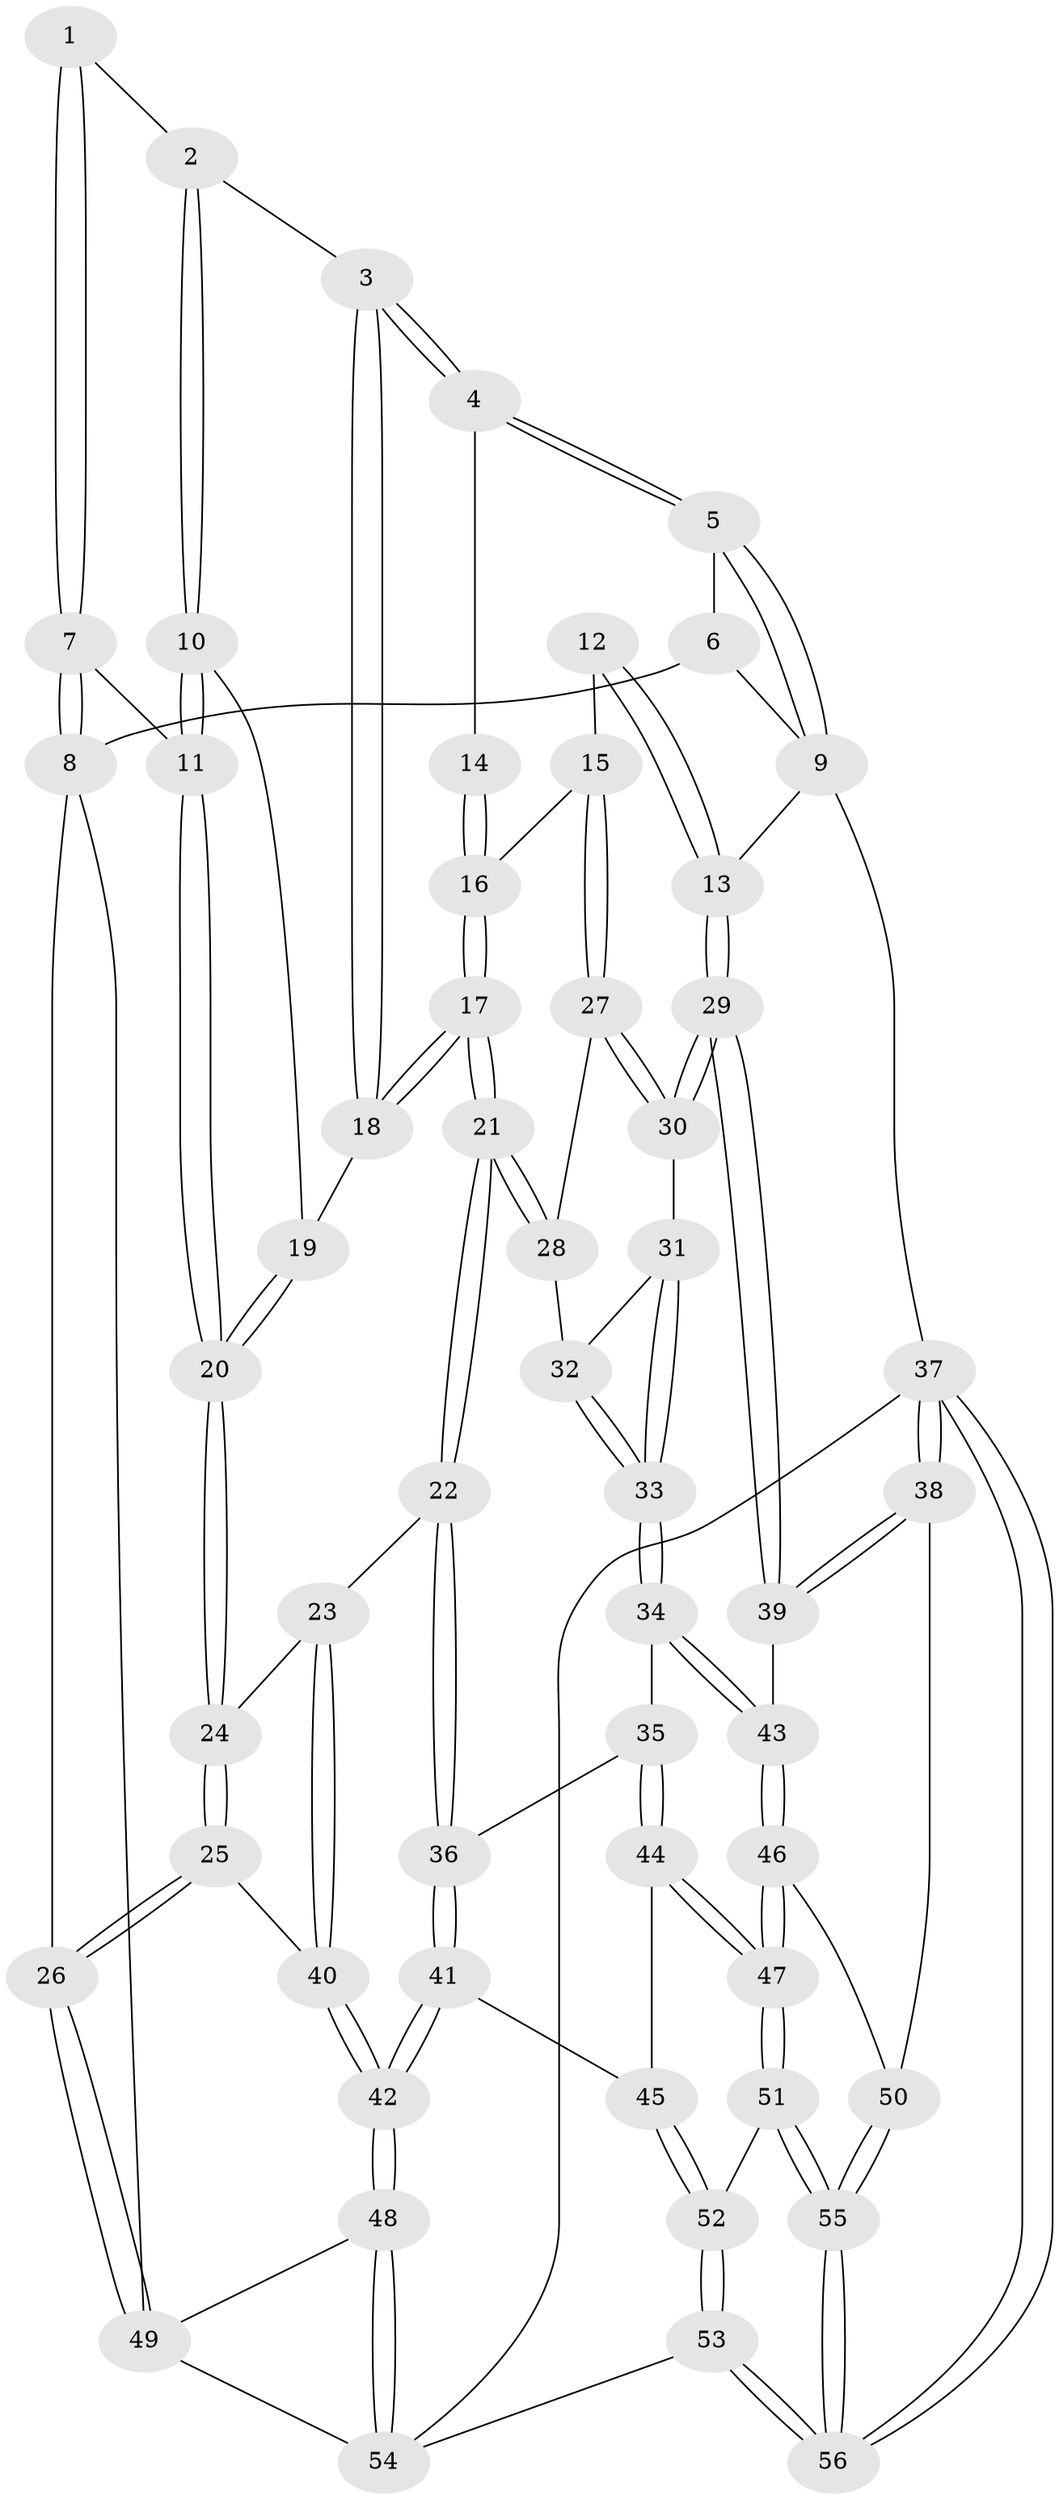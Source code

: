 // Generated by graph-tools (version 1.1) at 2025/27/03/15/25 16:27:57]
// undirected, 56 vertices, 136 edges
graph export_dot {
graph [start="1"]
  node [color=gray90,style=filled];
  1 [pos="+0.18677652092609595+0"];
  2 [pos="+0.3748359232138206+0.14776801359721362"];
  3 [pos="+0.5506109204846923+0.11607604883229963"];
  4 [pos="+0.5859096981401563+0.06139729985042093"];
  5 [pos="+0.5608223707646065+0"];
  6 [pos="+0.17406232745127007+0"];
  7 [pos="+0.1428927600194175+0.25796373992795135"];
  8 [pos="+0+0.40226370217100405"];
  9 [pos="+1+0"];
  10 [pos="+0.2628232671468892+0.22928346606104888"];
  11 [pos="+0.20132211413759807+0.262126357898276"];
  12 [pos="+0.912028377287729+0.09635564978039583"];
  13 [pos="+1+0"];
  14 [pos="+0.7346282040070033+0.1411017129282165"];
  15 [pos="+0.8720535091512677+0.34806023225436633"];
  16 [pos="+0.7846865522329703+0.2753870274725031"];
  17 [pos="+0.6203694516235361+0.39296922735527856"];
  18 [pos="+0.5383308004286984+0.18219348217759485"];
  19 [pos="+0.4685557673010675+0.25919107613047565"];
  20 [pos="+0.3901967348876311+0.37736088271561563"];
  21 [pos="+0.6160791259114475+0.43759832050063363"];
  22 [pos="+0.566821972975889+0.4936572978691896"];
  23 [pos="+0.42540287753485884+0.4532070808682321"];
  24 [pos="+0.40630826361299566+0.44052437395934607"];
  25 [pos="+0.1748629901365229+0.5714597159136905"];
  26 [pos="+0+0.5618231795467608"];
  27 [pos="+0.8794113792507555+0.3562341322257767"];
  28 [pos="+0.765238133441985+0.46040864002144855"];
  29 [pos="+1+0.4152936515805008"];
  30 [pos="+1+0.4128572525623083"];
  31 [pos="+0.8977343386494436+0.5321980633387383"];
  32 [pos="+0.7707362925520127+0.4785349736206006"];
  33 [pos="+0.7853171434308409+0.6356724664029204"];
  34 [pos="+0.7773325806231663+0.660602121893894"];
  35 [pos="+0.7115672539640204+0.6558703851812212"];
  36 [pos="+0.581976879741264+0.5808160261848182"];
  37 [pos="+1+1"];
  38 [pos="+1+0.7686901713360054"];
  39 [pos="+1+0.5104850459003695"];
  40 [pos="+0.38025135232335433+0.69505955071209"];
  41 [pos="+0.4529062614820586+0.7380237141212438"];
  42 [pos="+0.4254148118523771+0.7468223888333303"];
  43 [pos="+0.8167214432693507+0.7047752774492028"];
  44 [pos="+0.6368008071967216+0.772475623670355"];
  45 [pos="+0.5829530645204375+0.8011002580987496"];
  46 [pos="+0.8235190679889368+0.7302930958098962"];
  47 [pos="+0.7483707416392937+0.8448379374620679"];
  48 [pos="+0.2898041631926186+1"];
  49 [pos="+0+0.6089207576002688"];
  50 [pos="+0.9183949424670986+0.8054935603610415"];
  51 [pos="+0.7366321700250223+0.8961916107397109"];
  52 [pos="+0.6148633429577617+0.8932700545318628"];
  53 [pos="+0.41067726174907865+1"];
  54 [pos="+0.3105081798567585+1"];
  55 [pos="+0.8551234625107722+1"];
  56 [pos="+0.8872548555511659+1"];
  1 -- 2;
  1 -- 7;
  1 -- 7;
  2 -- 3;
  2 -- 10;
  2 -- 10;
  3 -- 4;
  3 -- 4;
  3 -- 18;
  3 -- 18;
  4 -- 5;
  4 -- 5;
  4 -- 14;
  5 -- 6;
  5 -- 9;
  5 -- 9;
  6 -- 8;
  6 -- 9;
  7 -- 8;
  7 -- 8;
  7 -- 11;
  8 -- 26;
  8 -- 49;
  9 -- 13;
  9 -- 37;
  10 -- 11;
  10 -- 11;
  10 -- 19;
  11 -- 20;
  11 -- 20;
  12 -- 13;
  12 -- 13;
  12 -- 15;
  13 -- 29;
  13 -- 29;
  14 -- 16;
  14 -- 16;
  15 -- 16;
  15 -- 27;
  15 -- 27;
  16 -- 17;
  16 -- 17;
  17 -- 18;
  17 -- 18;
  17 -- 21;
  17 -- 21;
  18 -- 19;
  19 -- 20;
  19 -- 20;
  20 -- 24;
  20 -- 24;
  21 -- 22;
  21 -- 22;
  21 -- 28;
  21 -- 28;
  22 -- 23;
  22 -- 36;
  22 -- 36;
  23 -- 24;
  23 -- 40;
  23 -- 40;
  24 -- 25;
  24 -- 25;
  25 -- 26;
  25 -- 26;
  25 -- 40;
  26 -- 49;
  26 -- 49;
  27 -- 28;
  27 -- 30;
  27 -- 30;
  28 -- 32;
  29 -- 30;
  29 -- 30;
  29 -- 39;
  29 -- 39;
  30 -- 31;
  31 -- 32;
  31 -- 33;
  31 -- 33;
  32 -- 33;
  32 -- 33;
  33 -- 34;
  33 -- 34;
  34 -- 35;
  34 -- 43;
  34 -- 43;
  35 -- 36;
  35 -- 44;
  35 -- 44;
  36 -- 41;
  36 -- 41;
  37 -- 38;
  37 -- 38;
  37 -- 56;
  37 -- 56;
  37 -- 54;
  38 -- 39;
  38 -- 39;
  38 -- 50;
  39 -- 43;
  40 -- 42;
  40 -- 42;
  41 -- 42;
  41 -- 42;
  41 -- 45;
  42 -- 48;
  42 -- 48;
  43 -- 46;
  43 -- 46;
  44 -- 45;
  44 -- 47;
  44 -- 47;
  45 -- 52;
  45 -- 52;
  46 -- 47;
  46 -- 47;
  46 -- 50;
  47 -- 51;
  47 -- 51;
  48 -- 49;
  48 -- 54;
  48 -- 54;
  49 -- 54;
  50 -- 55;
  50 -- 55;
  51 -- 52;
  51 -- 55;
  51 -- 55;
  52 -- 53;
  52 -- 53;
  53 -- 54;
  53 -- 56;
  53 -- 56;
  55 -- 56;
  55 -- 56;
}
